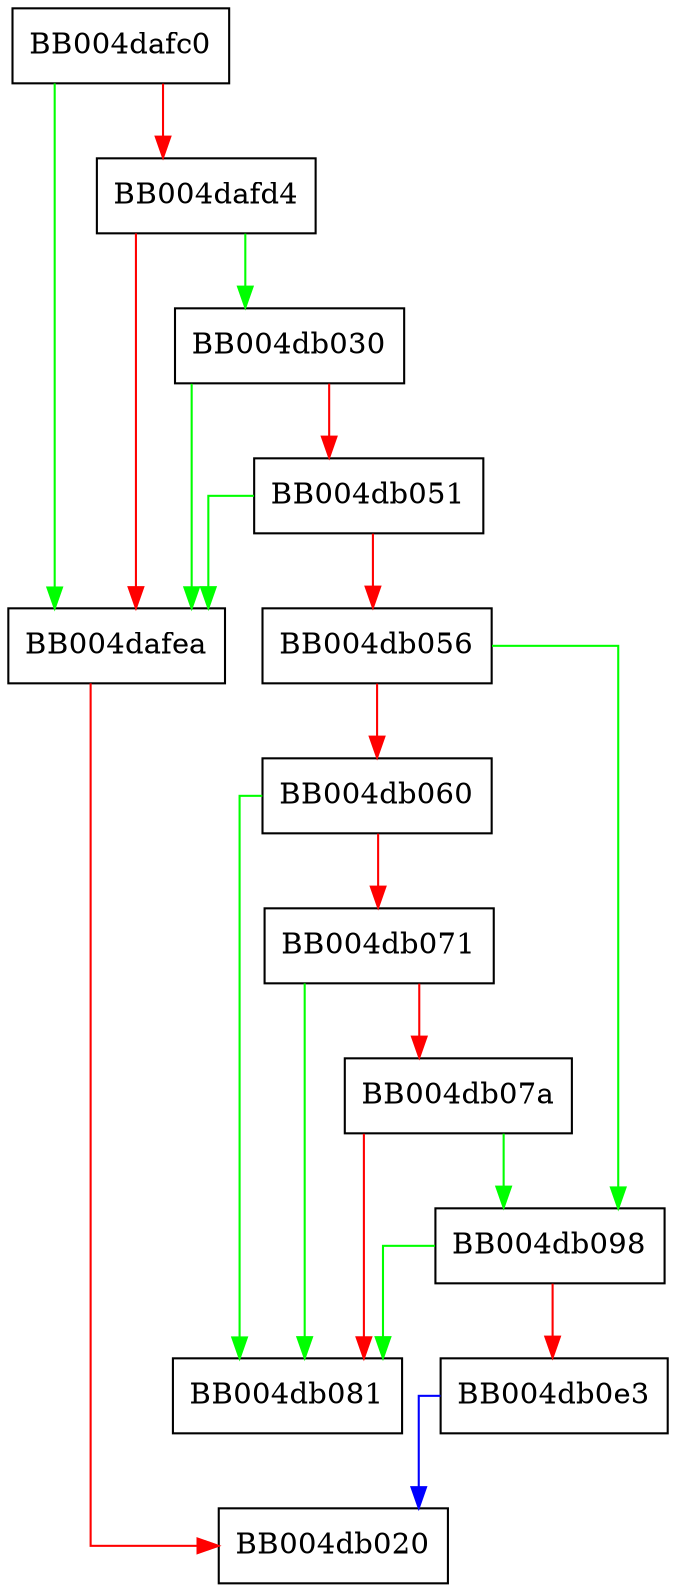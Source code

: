digraph tls_parse_ctos_supported_groups {
  node [shape="box"];
  graph [splines=ortho];
  BB004dafc0 -> BB004dafea [color="green"];
  BB004dafc0 -> BB004dafd4 [color="red"];
  BB004dafd4 -> BB004db030 [color="green"];
  BB004dafd4 -> BB004dafea [color="red"];
  BB004dafea -> BB004db020 [color="red"];
  BB004db030 -> BB004dafea [color="green"];
  BB004db030 -> BB004db051 [color="red"];
  BB004db051 -> BB004dafea [color="green"];
  BB004db051 -> BB004db056 [color="red"];
  BB004db056 -> BB004db098 [color="green"];
  BB004db056 -> BB004db060 [color="red"];
  BB004db060 -> BB004db081 [color="green"];
  BB004db060 -> BB004db071 [color="red"];
  BB004db071 -> BB004db081 [color="green"];
  BB004db071 -> BB004db07a [color="red"];
  BB004db07a -> BB004db098 [color="green"];
  BB004db07a -> BB004db081 [color="red"];
  BB004db098 -> BB004db081 [color="green"];
  BB004db098 -> BB004db0e3 [color="red"];
  BB004db0e3 -> BB004db020 [color="blue"];
}